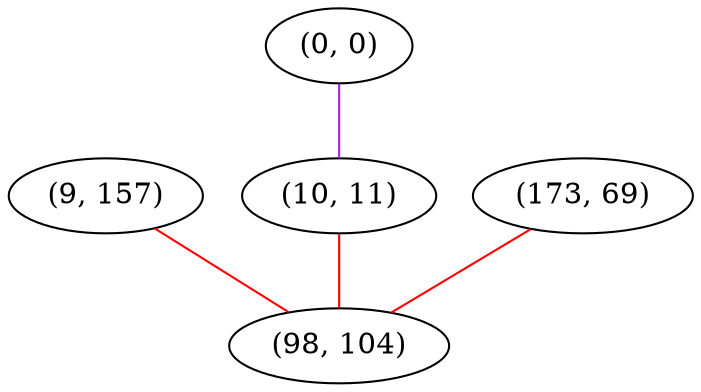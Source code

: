 graph "" {
"(9, 157)";
"(0, 0)";
"(10, 11)";
"(173, 69)";
"(98, 104)";
"(9, 157)" -- "(98, 104)"  [color=red, key=0, weight=1];
"(0, 0)" -- "(10, 11)"  [color=purple, key=0, weight=4];
"(10, 11)" -- "(98, 104)"  [color=red, key=0, weight=1];
"(173, 69)" -- "(98, 104)"  [color=red, key=0, weight=1];
}
